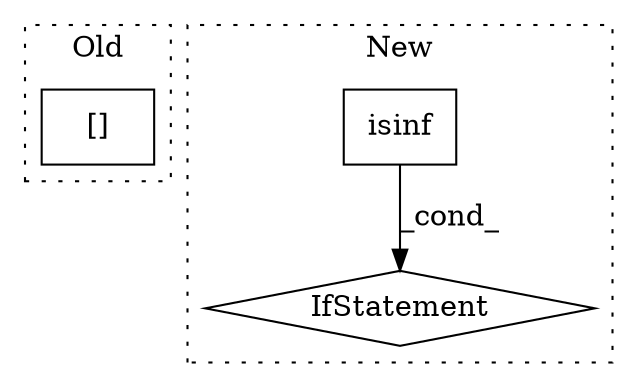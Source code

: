 digraph G {
subgraph cluster0 {
1 [label="[]" a="2" s="5955,5981" l="9,1" shape="box"];
label = "Old";
style="dotted";
}
subgraph cluster1 {
2 [label="isinf" a="32" s="5817,5830" l="6,1" shape="box"];
3 [label="IfStatement" a="25" s="5807,5831" l="4,2" shape="diamond"];
label = "New";
style="dotted";
}
2 -> 3 [label="_cond_"];
}
